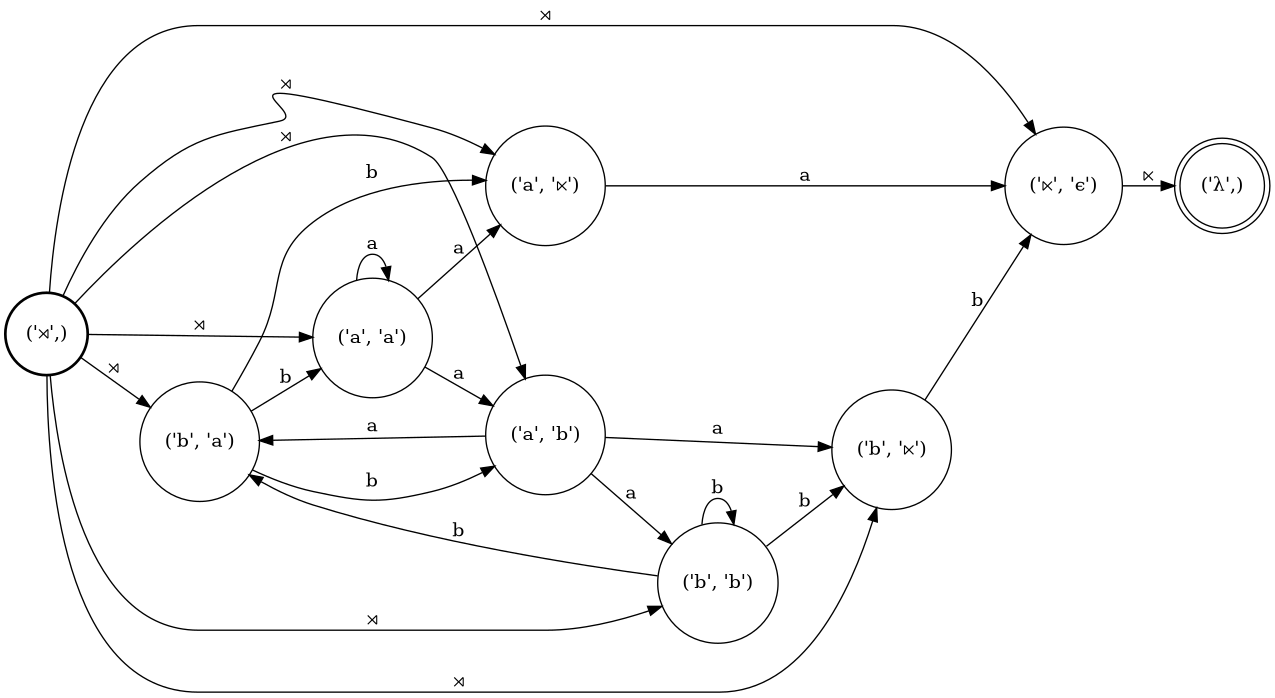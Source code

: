 digraph FST {
rankdir = LR;
size = "8.5,11";
center = 1;
orientation = Portrait;
ranksep = "0.4";
nodesep = "0.25";
8 [label = "('⋊',)", shape = circle, style = bold, fontsize = 14]
	8 -> 2 [label = "⋊", fontsize = 14];
	8 -> 1 [label = "⋊", fontsize = 14];
	8 -> 5 [label = "⋊", fontsize = 14];
	8 -> 7 [label = "⋊", fontsize = 14];
	8 -> 3 [label = "⋊", fontsize = 14];
	8 -> 4 [label = "⋊", fontsize = 14];
	8 -> 6 [label = "⋊", fontsize = 14];
0 [label = "('λ',)", shape = doublecircle, style = solid, fontsize = 14]
1 [label = "('⋉', 'ϵ')", shape = circle, style = solid, fontsize = 14]
	1 -> 0 [label = "⋉", fontsize = 14];
2 [label = "('a', '⋉')", shape = circle, style = solid, fontsize = 14]
	2 -> 1 [label = "a", fontsize = 14];
3 [label = "('b', '⋉')", shape = circle, style = solid, fontsize = 14]
	3 -> 1 [label = "b", fontsize = 14];
4 [label = "('a', 'a')", shape = circle, style = solid, fontsize = 14]
	4 -> 2 [label = "a", fontsize = 14];
	4 -> 6 [label = "a", fontsize = 14];
	4 -> 4 [label = "a", fontsize = 14];
5 [label = "('b', 'a')", shape = circle, style = solid, fontsize = 14]
	5 -> 2 [label = "b", fontsize = 14];
	5 -> 6 [label = "b", fontsize = 14];
	5 -> 4 [label = "b", fontsize = 14];
6 [label = "('a', 'b')", shape = circle, style = solid, fontsize = 14]
	6 -> 3 [label = "a", fontsize = 14];
	6 -> 7 [label = "a", fontsize = 14];
	6 -> 5 [label = "a", fontsize = 14];
7 [label = "('b', 'b')", shape = circle, style = solid, fontsize = 14]
	7 -> 3 [label = "b", fontsize = 14];
	7 -> 7 [label = "b", fontsize = 14];
	7 -> 5 [label = "b", fontsize = 14];
}
